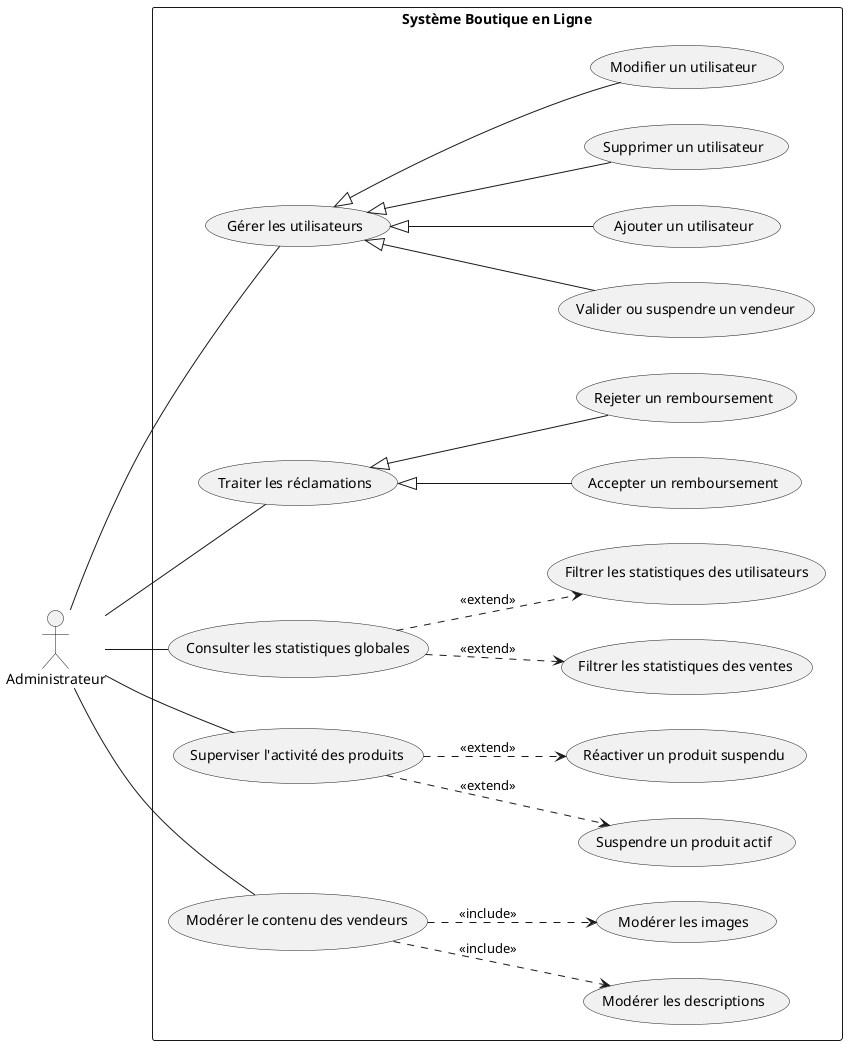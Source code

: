 @startuml UseCaseDiagram
left to right direction
skinparam packageStyle rectangle
actor Administrateur

rectangle "Système Boutique en Ligne" {
    usecase "Gérer les utilisateurs" as UC2
    usecase "Valider ou suspendre un vendeur" as UC1
    usecase "Traiter les réclamations" as UC3
    usecase "Consulter les statistiques globales" as UC4
    usecase "Superviser l'activité des produits" as UC5
    usecase "Modérer le contenu des vendeurs" as UC6

    usecase "Accepter un remboursement" as UC3_1
    usecase "Rejeter un remboursement" as UC3_2

    usecase "Ajouter un utilisateur" as UC2_1
    usecase "Supprimer un utilisateur" as UC2_2
    usecase "Modifier un utilisateur" as UC2_3

    usecase "Filtrer les statistiques des ventes" as UC4_1
    usecase "Filtrer les statistiques des utilisateurs" as UC4_2

    usecase "Suspendre un produit actif" as UC5_1
    usecase "Réactiver un produit suspendu" as UC5_2

    usecase "Modérer les descriptions" as UC6_1
    usecase "Modérer les images" as UC6_2
}

UC3 <|-- UC3_1 
UC3 <|-- UC3_2 

UC2 <|-- UC2_1 
UC2 <|-- UC2_2
UC2 <|-- UC2_3
UC2 <|-- UC1

UC4 .down.> UC4_1 : <<extend>>
UC4 .down.> UC4_2 : <<extend>>

UC5 .down.> UC5_1  : <<extend>>
UC5 .down.> UC5_2  : <<extend>>

UC6 .down.> UC6_1 : <<include>>
UC6 .down.> UC6_2 : <<include>>

Administrateur -- UC2
Administrateur -- UC3
Administrateur -- UC4
Administrateur -- UC5
Administrateur -- UC6
@enduml
